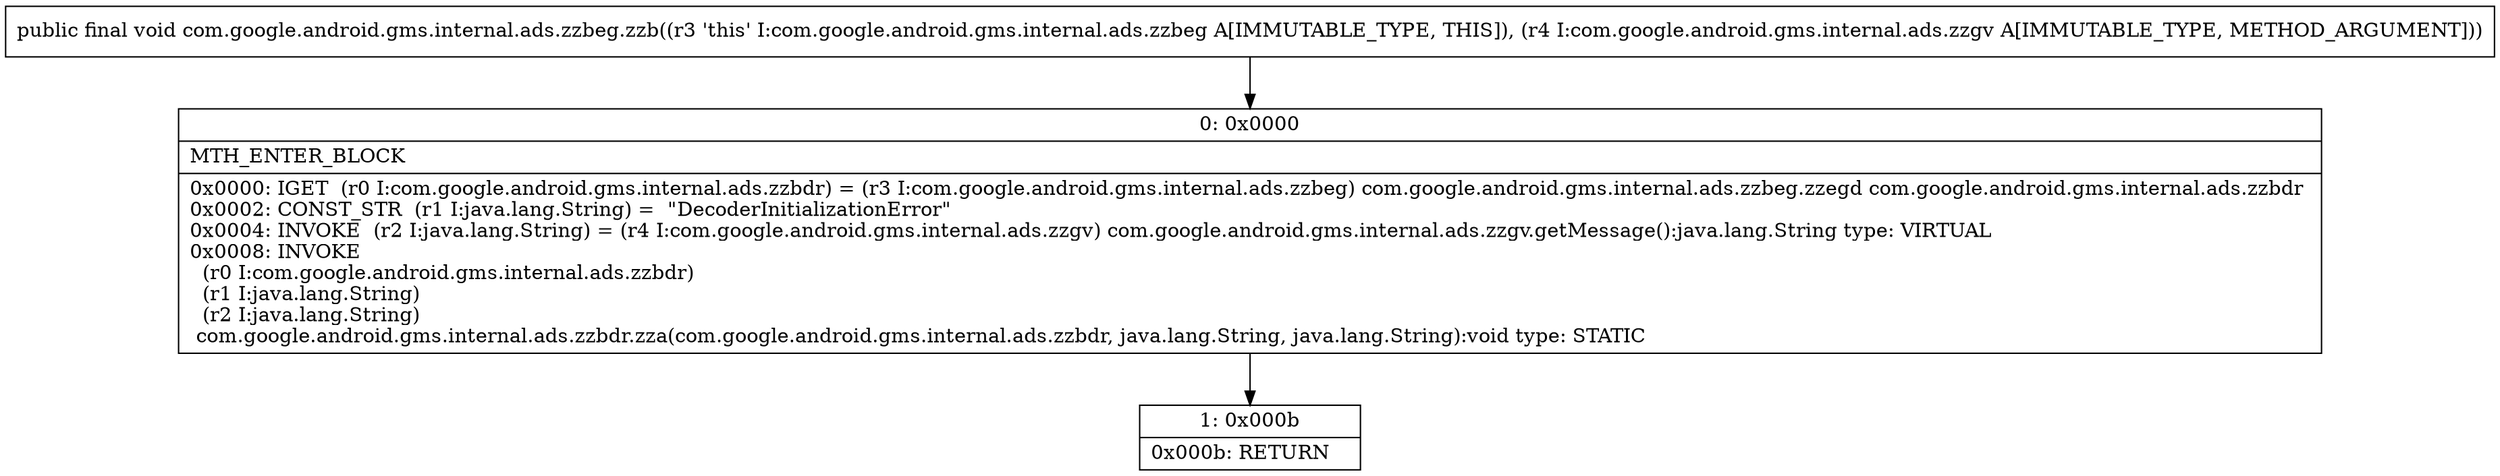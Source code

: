 digraph "CFG forcom.google.android.gms.internal.ads.zzbeg.zzb(Lcom\/google\/android\/gms\/internal\/ads\/zzgv;)V" {
Node_0 [shape=record,label="{0\:\ 0x0000|MTH_ENTER_BLOCK\l|0x0000: IGET  (r0 I:com.google.android.gms.internal.ads.zzbdr) = (r3 I:com.google.android.gms.internal.ads.zzbeg) com.google.android.gms.internal.ads.zzbeg.zzegd com.google.android.gms.internal.ads.zzbdr \l0x0002: CONST_STR  (r1 I:java.lang.String) =  \"DecoderInitializationError\" \l0x0004: INVOKE  (r2 I:java.lang.String) = (r4 I:com.google.android.gms.internal.ads.zzgv) com.google.android.gms.internal.ads.zzgv.getMessage():java.lang.String type: VIRTUAL \l0x0008: INVOKE  \l  (r0 I:com.google.android.gms.internal.ads.zzbdr)\l  (r1 I:java.lang.String)\l  (r2 I:java.lang.String)\l com.google.android.gms.internal.ads.zzbdr.zza(com.google.android.gms.internal.ads.zzbdr, java.lang.String, java.lang.String):void type: STATIC \l}"];
Node_1 [shape=record,label="{1\:\ 0x000b|0x000b: RETURN   \l}"];
MethodNode[shape=record,label="{public final void com.google.android.gms.internal.ads.zzbeg.zzb((r3 'this' I:com.google.android.gms.internal.ads.zzbeg A[IMMUTABLE_TYPE, THIS]), (r4 I:com.google.android.gms.internal.ads.zzgv A[IMMUTABLE_TYPE, METHOD_ARGUMENT])) }"];
MethodNode -> Node_0;
Node_0 -> Node_1;
}

